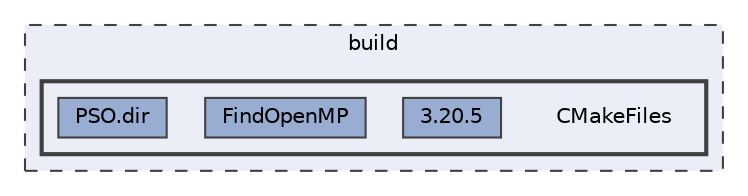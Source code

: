 digraph "build/CMakeFiles"
{
 // LATEX_PDF_SIZE
  bgcolor="transparent";
  edge [fontname=Helvetica,fontsize=10,labelfontname=Helvetica,labelfontsize=10];
  node [fontname=Helvetica,fontsize=10,shape=box,height=0.2,width=0.4];
  compound=true
  subgraph clusterdir_4fef79e7177ba769987a8da36c892c5f {
    graph [ bgcolor="#ebeef6", pencolor="grey25", label="build", fontname=Helvetica,fontsize=10 style="filled,dashed", URL="dir_4fef79e7177ba769987a8da36c892c5f.html",tooltip=""]
  subgraph clusterdir_63772b626f2709090f0bdca0f40827b4 {
    graph [ bgcolor="#ebeef6", pencolor="grey25", label="", fontname=Helvetica,fontsize=10 style="filled,bold", URL="dir_63772b626f2709090f0bdca0f40827b4.html",tooltip=""]
    dir_63772b626f2709090f0bdca0f40827b4 [shape=plaintext, label="CMakeFiles"];
  dir_ff56dcb6235ef742535e80ba2af0f1af [label="3.20.5", fillcolor="#99acd2", color="grey25", style="filled", URL="dir_ff56dcb6235ef742535e80ba2af0f1af.html",tooltip=""];
  dir_1a8fbe3b70e24437140b39d6e1d95383 [label="FindOpenMP", fillcolor="#99acd2", color="grey25", style="filled", URL="dir_1a8fbe3b70e24437140b39d6e1d95383.html",tooltip=""];
  dir_6c75c3e79a19e0260d36da30d943d094 [label="PSO.dir", fillcolor="#99acd2", color="grey25", style="filled", URL="dir_6c75c3e79a19e0260d36da30d943d094.html",tooltip=""];
  }
  }
}
